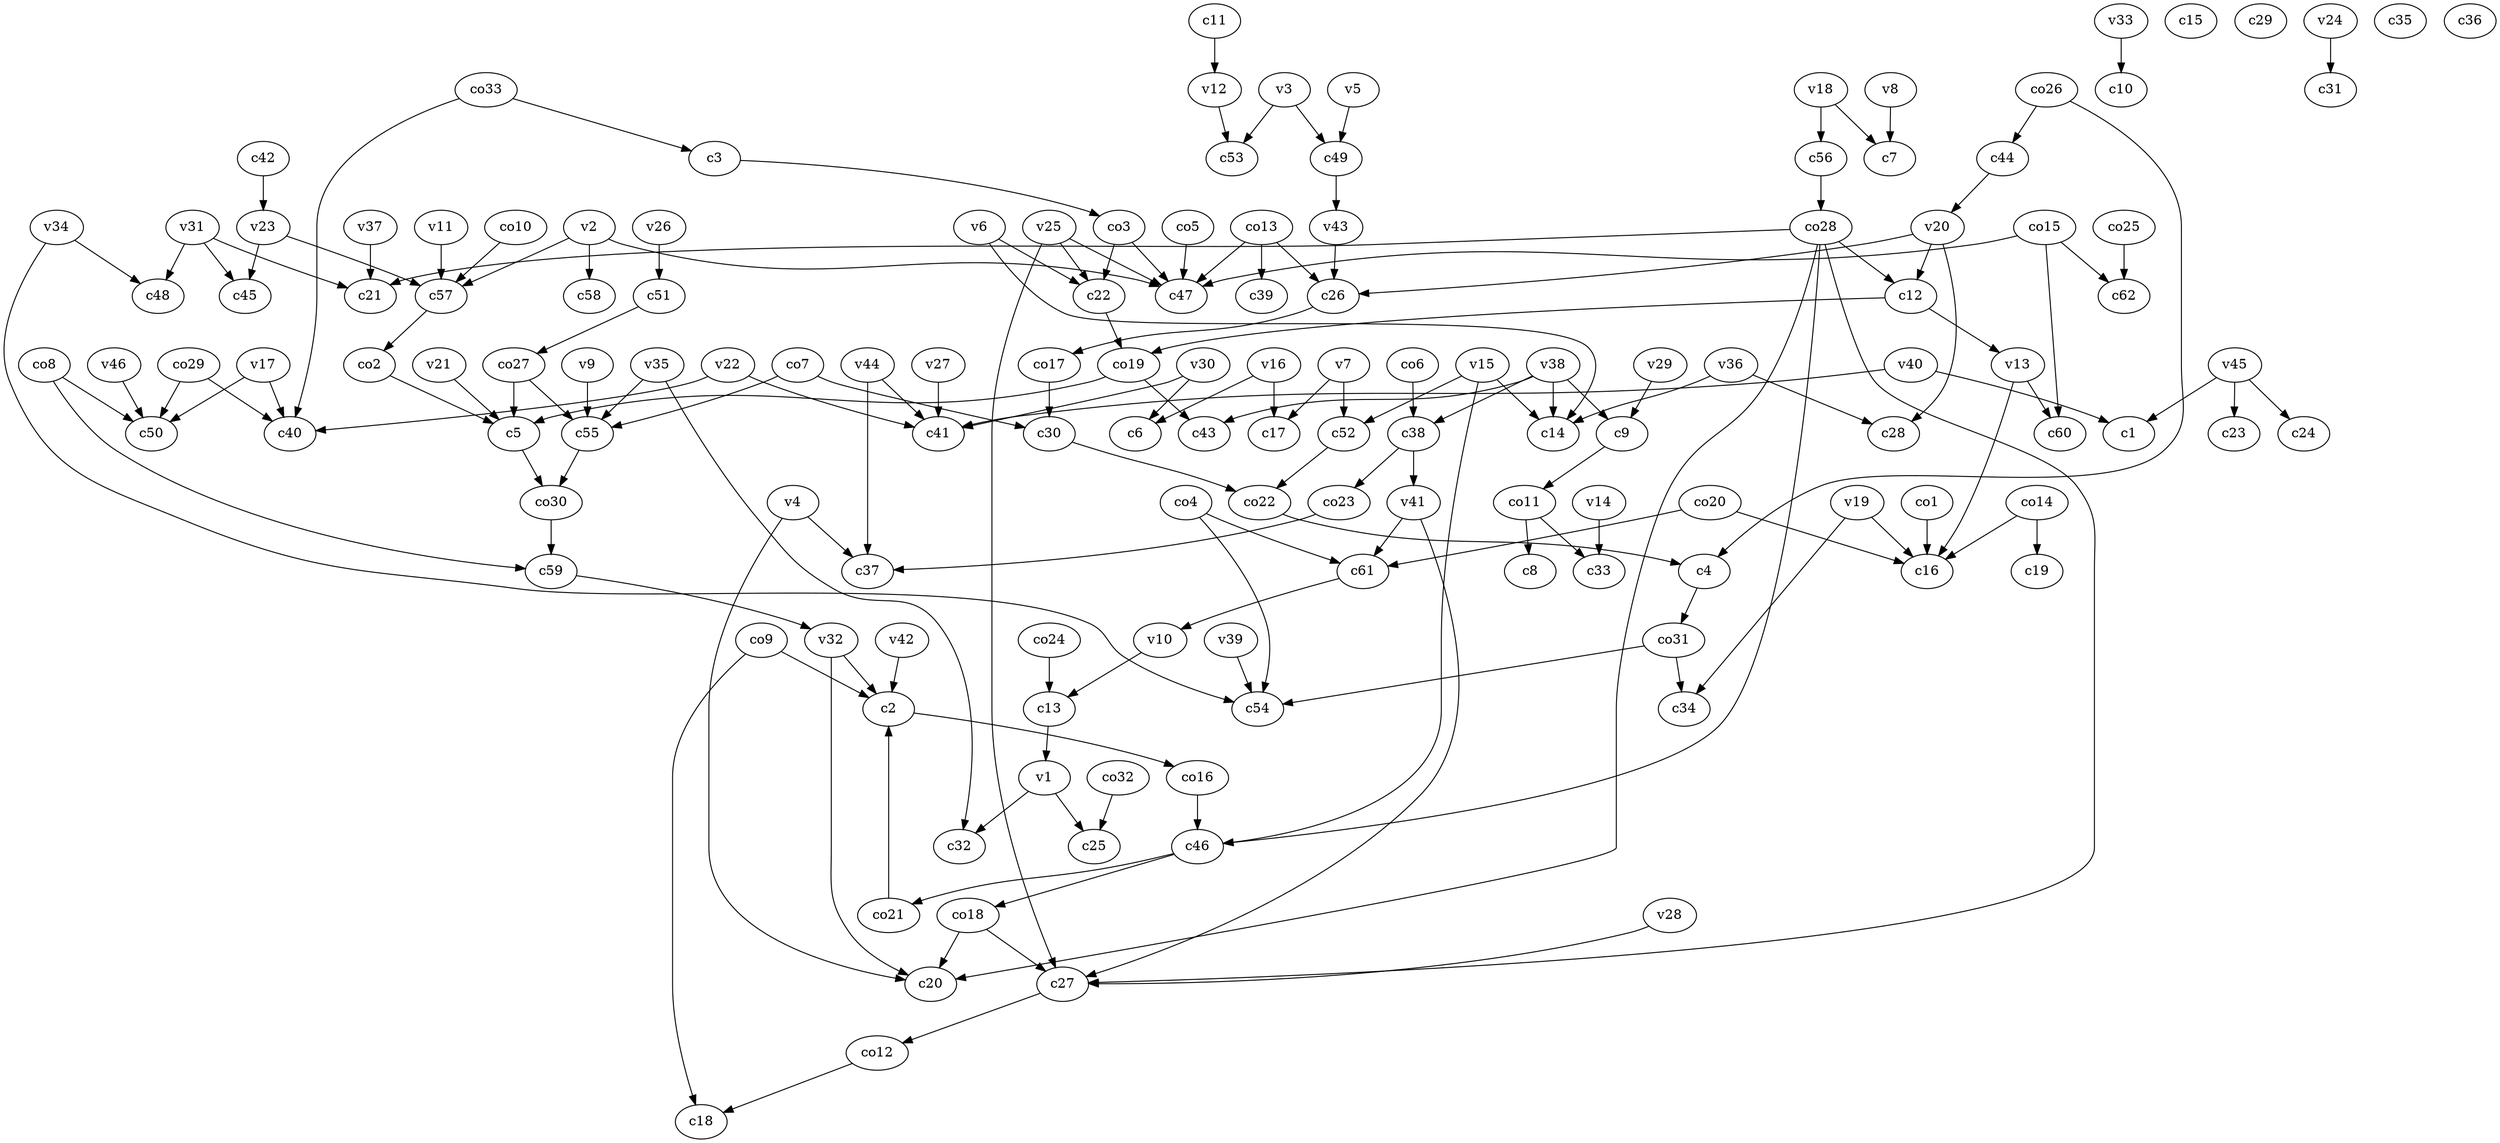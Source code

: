 strict digraph  {
c1;
c2;
c3;
c4;
c5;
c6;
c7;
c8;
c9;
c10;
c11;
c12;
c13;
c14;
c15;
c16;
c17;
c18;
c19;
c20;
c21;
c22;
c23;
c24;
c25;
c26;
c27;
c28;
c29;
c30;
c31;
c32;
c33;
c34;
c35;
c36;
c37;
c38;
c39;
c40;
c41;
c42;
c43;
c44;
c45;
c46;
c47;
c48;
c49;
c50;
c51;
c52;
c53;
c54;
c55;
c56;
c57;
c58;
c59;
c60;
c61;
c62;
v1;
v2;
v3;
v4;
v5;
v6;
v7;
v8;
v9;
v10;
v11;
v12;
v13;
v14;
v15;
v16;
v17;
v18;
v19;
v20;
v21;
v22;
v23;
v24;
v25;
v26;
v27;
v28;
v29;
v30;
v31;
v32;
v33;
v34;
v35;
v36;
v37;
v38;
v39;
v40;
v41;
v42;
v43;
v44;
v45;
v46;
co1;
co2;
co3;
co4;
co5;
co6;
co7;
co8;
co9;
co10;
co11;
co12;
co13;
co14;
co15;
co16;
co17;
co18;
co19;
co20;
co21;
co22;
co23;
co24;
co25;
co26;
co27;
co28;
co29;
co30;
co31;
co32;
co33;
c2 -> co16  [weight=1];
c3 -> co3  [weight=1];
c4 -> co31  [weight=1];
c5 -> co30  [weight=1];
c9 -> co11  [weight=1];
c11 -> v12  [weight=1];
c12 -> v13  [weight=1];
c12 -> co19  [weight=1];
c13 -> v1  [weight=1];
c22 -> co19  [weight=1];
c26 -> co17  [weight=1];
c27 -> co12  [weight=1];
c30 -> co22  [weight=1];
c38 -> v41  [weight=1];
c38 -> co23  [weight=1];
c42 -> v23  [weight=1];
c44 -> v20  [weight=1];
c46 -> co21  [weight=1];
c46 -> co18  [weight=1];
c49 -> v43  [weight=1];
c51 -> co27  [weight=1];
c52 -> co22  [weight=1];
c55 -> co30  [weight=1];
c56 -> co28  [weight=1];
c57 -> co2  [weight=1];
c59 -> v32  [weight=1];
c61 -> v10  [weight=1];
v1 -> c25  [weight=1];
v1 -> c32  [weight=1];
v2 -> c57  [weight=1];
v2 -> c58  [weight=1];
v2 -> c47  [weight=1];
v3 -> c53  [weight=1];
v3 -> c49  [weight=1];
v4 -> c20  [weight=1];
v4 -> c37  [weight=1];
v5 -> c49  [weight=1];
v6 -> c22  [weight=1];
v6 -> c14  [weight=1];
v7 -> c17  [weight=1];
v7 -> c52  [weight=1];
v8 -> c7  [weight=1];
v9 -> c55  [weight=1];
v10 -> c13  [weight=1];
v11 -> c57  [weight=1];
v12 -> c53  [weight=1];
v13 -> c16  [weight=1];
v13 -> c60  [weight=1];
v14 -> c33  [weight=1];
v15 -> c46  [weight=1];
v15 -> c52  [weight=1];
v15 -> c14  [weight=1];
v16 -> c17  [weight=1];
v16 -> c6  [weight=1];
v17 -> c50  [weight=1];
v17 -> c40  [weight=1];
v18 -> c56  [weight=1];
v18 -> c7  [weight=1];
v19 -> c34  [weight=1];
v19 -> c16  [weight=1];
v20 -> c26  [weight=1];
v20 -> c12  [weight=1];
v20 -> c28  [weight=1];
v21 -> c5  [weight=1];
v22 -> c41  [weight=1];
v22 -> c40  [weight=1];
v23 -> c45  [weight=1];
v23 -> c57  [weight=1];
v24 -> c31  [weight=1];
v25 -> c27  [weight=1];
v25 -> c47  [weight=1];
v25 -> c22  [weight=1];
v26 -> c51  [weight=1];
v27 -> c41  [weight=1];
v28 -> c27  [weight=1];
v29 -> c9  [weight=1];
v30 -> c41  [weight=1];
v30 -> c6  [weight=1];
v31 -> c45  [weight=1];
v31 -> c21  [weight=1];
v31 -> c48  [weight=1];
v32 -> c2  [weight=1];
v32 -> c20  [weight=1];
v33 -> c10  [weight=1];
v34 -> c48  [weight=1];
v34 -> c54  [weight=1];
v35 -> c55  [weight=1];
v35 -> c32  [weight=1];
v36 -> c14  [weight=1];
v36 -> c28  [weight=1];
v37 -> c21  [weight=1];
v38 -> c43  [weight=1];
v38 -> c38  [weight=1];
v38 -> c9  [weight=1];
v38 -> c14  [weight=1];
v39 -> c54  [weight=1];
v40 -> c1  [weight=1];
v40 -> c41  [weight=1];
v41 -> c61  [weight=1];
v41 -> c27  [weight=1];
v42 -> c2  [weight=1];
v43 -> c26  [weight=1];
v44 -> c37  [weight=1];
v44 -> c41  [weight=1];
v45 -> c1  [weight=1];
v45 -> c23  [weight=1];
v45 -> c24  [weight=1];
v46 -> c50  [weight=1];
co1 -> c16  [weight=1];
co2 -> c5  [weight=1];
co3 -> c47  [weight=1];
co3 -> c22  [weight=1];
co4 -> c54  [weight=1];
co4 -> c61  [weight=1];
co5 -> c47  [weight=1];
co6 -> c38  [weight=1];
co7 -> c30  [weight=1];
co7 -> c55  [weight=1];
co8 -> c50  [weight=1];
co8 -> c59  [weight=1];
co9 -> c2  [weight=1];
co9 -> c18  [weight=1];
co10 -> c57  [weight=1];
co11 -> c33  [weight=1];
co11 -> c8  [weight=1];
co12 -> c18  [weight=1];
co13 -> c47  [weight=1];
co13 -> c39  [weight=1];
co13 -> c26  [weight=1];
co14 -> c19  [weight=1];
co14 -> c16  [weight=1];
co15 -> c60  [weight=1];
co15 -> c47  [weight=1];
co15 -> c62  [weight=1];
co16 -> c46  [weight=1];
co17 -> c30  [weight=1];
co18 -> c27  [weight=1];
co18 -> c20  [weight=1];
co19 -> c5  [weight=1];
co19 -> c43  [weight=1];
co20 -> c61  [weight=1];
co20 -> c16  [weight=1];
co21 -> c2  [weight=1];
co22 -> c4  [weight=1];
co23 -> c37  [weight=1];
co24 -> c13  [weight=1];
co25 -> c62  [weight=1];
co26 -> c44  [weight=1];
co26 -> c4  [weight=1];
co27 -> c55  [weight=1];
co27 -> c5  [weight=1];
co28 -> c21  [weight=1];
co28 -> c46  [weight=1];
co28 -> c27  [weight=1];
co28 -> c12  [weight=1];
co28 -> c20  [weight=1];
co29 -> c40  [weight=1];
co29 -> c50  [weight=1];
co30 -> c59  [weight=1];
co31 -> c54  [weight=1];
co31 -> c34  [weight=1];
co32 -> c25  [weight=1];
co33 -> c3  [weight=1];
co33 -> c40  [weight=1];
}
